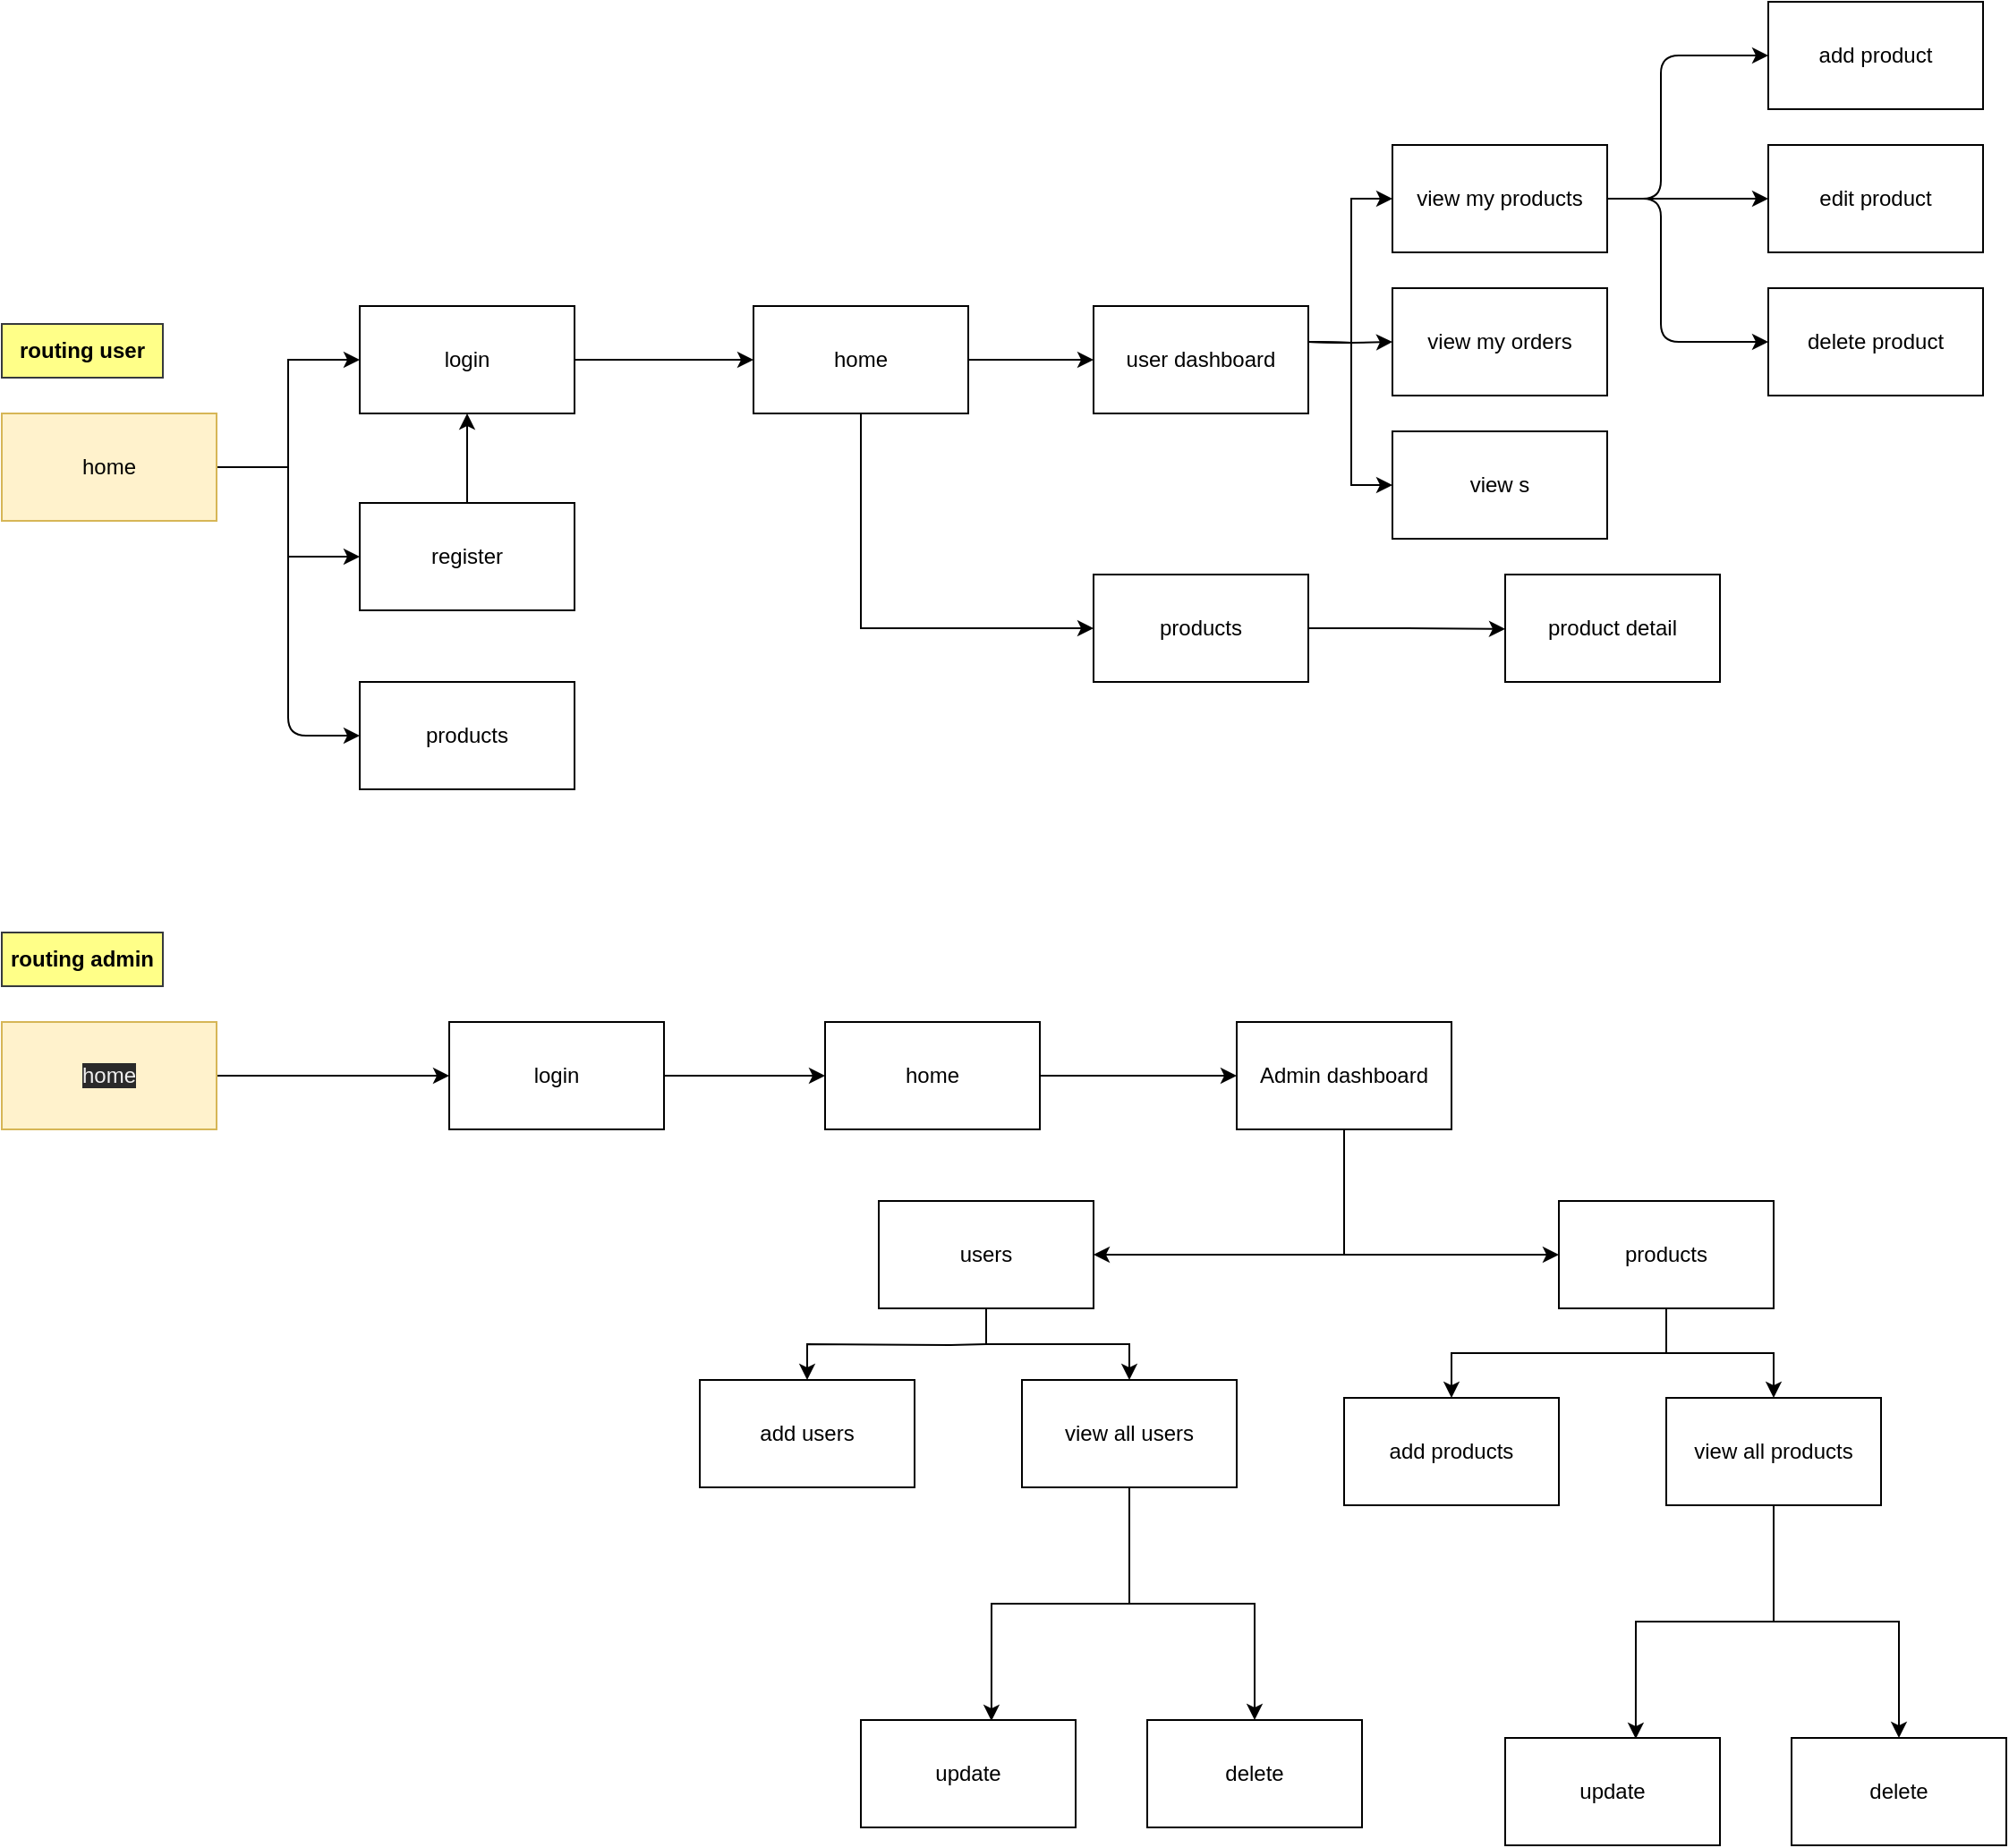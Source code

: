 <mxfile version="14.7.4" type="embed"><diagram id="pK6moic8tZPPqWVi7ZrQ" name="Page-1"><mxGraphModel dx="1612" dy="838" grid="1" gridSize="10" guides="1" tooltips="1" connect="1" arrows="1" fold="1" page="1" pageScale="1" pageWidth="850" pageHeight="1100" background="#FFFFFF" math="0" shadow="0"><root><mxCell id="0"/><mxCell id="1" parent="0"/><mxCell id="3" style="edgeStyle=orthogonalEdgeStyle;rounded=0;orthogonalLoop=1;jettySize=auto;html=1;entryX=0;entryY=0.5;entryDx=0;entryDy=0;" parent="1" target="58" edge="1"><mxGeometry relative="1" as="geometry"><mxPoint x="730" y="240" as="sourcePoint"/></mxGeometry></mxCell><mxCell id="4" style="edgeStyle=orthogonalEdgeStyle;rounded=0;orthogonalLoop=1;jettySize=auto;html=1;entryX=0;entryY=0.5;entryDx=0;entryDy=0;" parent="1" target="59" edge="1"><mxGeometry relative="1" as="geometry"><mxPoint x="730" y="240" as="sourcePoint"/></mxGeometry></mxCell><mxCell id="5" style="edgeStyle=orthogonalEdgeStyle;rounded=0;orthogonalLoop=1;jettySize=auto;html=1;entryX=0;entryY=0.5;entryDx=0;entryDy=0;" parent="1" target="60" edge="1"><mxGeometry relative="1" as="geometry"><mxPoint x="730" y="240" as="sourcePoint"/></mxGeometry></mxCell><mxCell id="7" value="" style="edgeStyle=orthogonalEdgeStyle;rounded=0;orthogonalLoop=1;jettySize=auto;html=1;" parent="1" source="9" target="11" edge="1"><mxGeometry relative="1" as="geometry"/></mxCell><mxCell id="8" style="edgeStyle=orthogonalEdgeStyle;rounded=0;orthogonalLoop=1;jettySize=auto;html=1;entryX=0;entryY=0.5;entryDx=0;entryDy=0;" parent="1" source="9" target="13" edge="1"><mxGeometry relative="1" as="geometry"/></mxCell><mxCell id="9" value="home" style="rounded=0;whiteSpace=wrap;html=1;fillColor=#fff2cc;strokeColor=#d6b656;" parent="1" vertex="1"><mxGeometry y="280" width="120" height="60" as="geometry"/></mxCell><mxCell id="11" value="login" style="whiteSpace=wrap;html=1;rounded=0;" parent="1" vertex="1"><mxGeometry x="200" y="220" width="120" height="60" as="geometry"/></mxCell><mxCell id="13" value="register" style="whiteSpace=wrap;html=1;rounded=0;" parent="1" vertex="1"><mxGeometry x="200" y="330" width="120" height="60" as="geometry"/></mxCell><mxCell id="18" value="routing user" style="rounded=0;whiteSpace=wrap;html=1;fillColor=#ffff88;strokeColor=#36393d;fontStyle=1" parent="1" vertex="1"><mxGeometry y="230" width="90" height="30" as="geometry"/></mxCell><mxCell id="19" style="edgeStyle=orthogonalEdgeStyle;rounded=0;orthogonalLoop=1;jettySize=auto;html=1;entryX=0;entryY=0.5;entryDx=0;entryDy=0;" parent="1" source="20" target="28" edge="1"><mxGeometry relative="1" as="geometry"/></mxCell><mxCell id="20" value="home" style="rounded=0;whiteSpace=wrap;html=1;" parent="1" vertex="1"><mxGeometry x="460" y="620" width="120" height="60" as="geometry"/></mxCell><mxCell id="21" value="" style="edgeStyle=orthogonalEdgeStyle;rounded=0;orthogonalLoop=1;jettySize=auto;html=1;" parent="1" source="22" target="24" edge="1"><mxGeometry relative="1" as="geometry"/></mxCell><mxCell id="22" value="&lt;span style=&quot;color: rgb(240 , 240 , 240) ; background-color: rgb(42 , 42 , 42)&quot;&gt;home&lt;/span&gt;" style="rounded=0;whiteSpace=wrap;html=1;fillColor=#fff2cc;strokeColor=#d6b656;" parent="1" vertex="1"><mxGeometry y="620" width="120" height="60" as="geometry"/></mxCell><mxCell id="23" style="edgeStyle=orthogonalEdgeStyle;rounded=0;orthogonalLoop=1;jettySize=auto;html=1;entryX=0;entryY=0.5;entryDx=0;entryDy=0;" parent="1" source="24" target="20" edge="1"><mxGeometry relative="1" as="geometry"/></mxCell><mxCell id="24" value="login" style="whiteSpace=wrap;html=1;rounded=0;" parent="1" vertex="1"><mxGeometry x="250" y="620" width="120" height="60" as="geometry"/></mxCell><mxCell id="25" style="edgeStyle=orthogonalEdgeStyle;rounded=0;orthogonalLoop=1;jettySize=auto;html=1;" parent="1" target="32" edge="1"><mxGeometry relative="1" as="geometry"><mxPoint x="550" y="800" as="sourcePoint"/></mxGeometry></mxCell><mxCell id="27" style="edgeStyle=orthogonalEdgeStyle;rounded=0;orthogonalLoop=1;jettySize=auto;html=1;entryX=0.5;entryY=0;entryDx=0;entryDy=0;exitX=0.5;exitY=1;exitDx=0;exitDy=0;" parent="1" source="87" target="54" edge="1"><mxGeometry relative="1" as="geometry"/></mxCell><mxCell id="89" style="edgeStyle=orthogonalEdgeStyle;rounded=0;orthogonalLoop=1;jettySize=auto;html=1;exitX=0.5;exitY=1;exitDx=0;exitDy=0;entryX=1;entryY=0.5;entryDx=0;entryDy=0;" parent="1" source="28" target="87" edge="1"><mxGeometry relative="1" as="geometry"/></mxCell><mxCell id="90" style="edgeStyle=orthogonalEdgeStyle;rounded=0;orthogonalLoop=1;jettySize=auto;html=1;exitX=0.5;exitY=1;exitDx=0;exitDy=0;entryX=0;entryY=0.5;entryDx=0;entryDy=0;" parent="1" source="28" target="91" edge="1"><mxGeometry relative="1" as="geometry"><mxPoint x="800" y="810" as="targetPoint"/></mxGeometry></mxCell><mxCell id="28" value="Admin dashboard" style="rounded=0;whiteSpace=wrap;html=1;" parent="1" vertex="1"><mxGeometry x="690" y="620" width="120" height="60" as="geometry"/></mxCell><mxCell id="32" value="add users" style="rounded=0;whiteSpace=wrap;html=1;" parent="1" vertex="1"><mxGeometry x="390" y="820" width="120" height="60" as="geometry"/></mxCell><mxCell id="38" value="routing admin" style="rounded=0;whiteSpace=wrap;html=1;fillColor=#ffff88;strokeColor=#36393d;fontStyle=1" parent="1" vertex="1"><mxGeometry y="570" width="90" height="30" as="geometry"/></mxCell><mxCell id="52" style="edgeStyle=orthogonalEdgeStyle;rounded=0;orthogonalLoop=1;jettySize=auto;html=1;entryX=0.608;entryY=0.008;entryDx=0;entryDy=0;entryPerimeter=0;" parent="1" source="54" target="56" edge="1"><mxGeometry relative="1" as="geometry"/></mxCell><mxCell id="53" style="edgeStyle=orthogonalEdgeStyle;rounded=0;orthogonalLoop=1;jettySize=auto;html=1;entryX=0.5;entryY=0;entryDx=0;entryDy=0;" parent="1" source="54" target="57" edge="1"><mxGeometry relative="1" as="geometry"/></mxCell><mxCell id="54" value="view all users" style="rounded=0;whiteSpace=wrap;html=1;" parent="1" vertex="1"><mxGeometry x="570" y="820" width="120" height="60" as="geometry"/></mxCell><mxCell id="56" value="update" style="rounded=0;whiteSpace=wrap;html=1;" parent="1" vertex="1"><mxGeometry x="480" y="1010" width="120" height="60" as="geometry"/></mxCell><mxCell id="57" value="delete" style="rounded=0;whiteSpace=wrap;html=1;" parent="1" vertex="1"><mxGeometry x="640" y="1010" width="120" height="60" as="geometry"/></mxCell><mxCell id="58" value="view my products" style="rounded=0;whiteSpace=wrap;html=1;" parent="1" vertex="1"><mxGeometry x="777" y="130" width="120" height="60" as="geometry"/></mxCell><mxCell id="59" value="view my orders" style="rounded=0;whiteSpace=wrap;html=1;" parent="1" vertex="1"><mxGeometry x="777" y="210" width="120" height="60" as="geometry"/></mxCell><mxCell id="60" value="view s" style="rounded=0;whiteSpace=wrap;html=1;" parent="1" vertex="1"><mxGeometry x="777" y="290" width="120" height="60" as="geometry"/></mxCell><mxCell id="62" value="" style="endArrow=classic;html=1;exitX=1;exitY=0.5;exitDx=0;exitDy=0;" parent="1" source="11" edge="1"><mxGeometry width="50" height="50" relative="1" as="geometry"><mxPoint x="470" y="300" as="sourcePoint"/><mxPoint x="420" y="250" as="targetPoint"/></mxGeometry></mxCell><mxCell id="63" value="user dashboard" style="whiteSpace=wrap;html=1;rounded=0;" parent="1" vertex="1"><mxGeometry x="610" y="220" width="120" height="60" as="geometry"/></mxCell><mxCell id="66" value="" style="endArrow=classic;html=1;exitX=0.5;exitY=0;exitDx=0;exitDy=0;entryX=0.5;entryY=1;entryDx=0;entryDy=0;" parent="1" source="13" target="11" edge="1"><mxGeometry width="50" height="50" relative="1" as="geometry"><mxPoint x="400" y="350" as="sourcePoint"/><mxPoint x="260" y="300" as="targetPoint"/></mxGeometry></mxCell><mxCell id="68" value="" style="endArrow=classic;html=1;exitX=1;exitY=0.5;exitDx=0;exitDy=0;" parent="1" source="58" edge="1"><mxGeometry width="50" height="50" relative="1" as="geometry"><mxPoint x="1027" y="250" as="sourcePoint"/><mxPoint x="987" y="160" as="targetPoint"/></mxGeometry></mxCell><mxCell id="69" value="add product" style="rounded=0;whiteSpace=wrap;html=1;" parent="1" vertex="1"><mxGeometry x="987" y="50" width="120" height="60" as="geometry"/></mxCell><mxCell id="70" value="edit product" style="rounded=0;whiteSpace=wrap;html=1;" parent="1" vertex="1"><mxGeometry x="987" y="130" width="120" height="60" as="geometry"/></mxCell><mxCell id="71" value="delete product" style="rounded=0;whiteSpace=wrap;html=1;" parent="1" vertex="1"><mxGeometry x="987" y="210" width="120" height="60" as="geometry"/></mxCell><mxCell id="72" value="" style="endArrow=classic;html=1;exitX=1;exitY=0.5;exitDx=0;exitDy=0;entryX=0;entryY=0.5;entryDx=0;entryDy=0;" parent="1" source="58" target="71" edge="1"><mxGeometry width="50" height="50" relative="1" as="geometry"><mxPoint x="1037" y="270" as="sourcePoint"/><mxPoint x="1087" y="220" as="targetPoint"/><Array as="points"><mxPoint x="927" y="160"/><mxPoint x="927" y="240"/></Array></mxGeometry></mxCell><mxCell id="79" value="" style="endArrow=classic;html=1;exitX=1;exitY=0.5;exitDx=0;exitDy=0;entryX=0;entryY=0.5;entryDx=0;entryDy=0;entryPerimeter=0;" parent="1" source="58" target="69" edge="1"><mxGeometry width="50" height="50" relative="1" as="geometry"><mxPoint x="1037" y="270" as="sourcePoint"/><mxPoint x="1087" y="220" as="targetPoint"/><Array as="points"><mxPoint x="927" y="160"/><mxPoint x="927" y="80"/></Array></mxGeometry></mxCell><mxCell id="83" value="products" style="whiteSpace=wrap;html=1;rounded=0;" parent="1" vertex="1"><mxGeometry x="200" y="430" width="120" height="60" as="geometry"/></mxCell><mxCell id="84" value="" style="endArrow=classic;html=1;" parent="1" edge="1"><mxGeometry width="50" height="50" relative="1" as="geometry"><mxPoint x="160" y="360" as="sourcePoint"/><mxPoint x="200" y="460" as="targetPoint"/><Array as="points"><mxPoint x="160" y="460"/></Array></mxGeometry></mxCell><mxCell id="87" value="users" style="rounded=0;whiteSpace=wrap;html=1;" parent="1" vertex="1"><mxGeometry x="490" y="720" width="120" height="60" as="geometry"/></mxCell><mxCell id="99" style="edgeStyle=orthogonalEdgeStyle;rounded=0;orthogonalLoop=1;jettySize=auto;html=1;exitX=0.5;exitY=1;exitDx=0;exitDy=0;" parent="1" source="91" target="96" edge="1"><mxGeometry relative="1" as="geometry"/></mxCell><mxCell id="91" value="products" style="rounded=0;whiteSpace=wrap;html=1;" parent="1" vertex="1"><mxGeometry x="870" y="720" width="120" height="60" as="geometry"/></mxCell><mxCell id="92" style="edgeStyle=orthogonalEdgeStyle;rounded=0;orthogonalLoop=1;jettySize=auto;html=1;exitX=0.5;exitY=1;exitDx=0;exitDy=0;" parent="1" source="91" target="93" edge="1"><mxGeometry relative="1" as="geometry"><mxPoint x="930" y="800" as="sourcePoint"/></mxGeometry></mxCell><mxCell id="93" value="add products" style="rounded=0;whiteSpace=wrap;html=1;" parent="1" vertex="1"><mxGeometry x="750" y="830" width="120" height="60" as="geometry"/></mxCell><mxCell id="94" style="edgeStyle=orthogonalEdgeStyle;rounded=0;orthogonalLoop=1;jettySize=auto;html=1;entryX=0.608;entryY=0.008;entryDx=0;entryDy=0;entryPerimeter=0;" parent="1" source="96" target="97" edge="1"><mxGeometry relative="1" as="geometry"/></mxCell><mxCell id="95" style="edgeStyle=orthogonalEdgeStyle;rounded=0;orthogonalLoop=1;jettySize=auto;html=1;entryX=0.5;entryY=0;entryDx=0;entryDy=0;" parent="1" source="96" target="98" edge="1"><mxGeometry relative="1" as="geometry"/></mxCell><mxCell id="96" value="view all products" style="rounded=0;whiteSpace=wrap;html=1;" parent="1" vertex="1"><mxGeometry x="930" y="830" width="120" height="60" as="geometry"/></mxCell><mxCell id="97" value="update" style="rounded=0;whiteSpace=wrap;html=1;" parent="1" vertex="1"><mxGeometry x="840" y="1020" width="120" height="60" as="geometry"/></mxCell><mxCell id="98" value="delete" style="rounded=0;whiteSpace=wrap;html=1;" parent="1" vertex="1"><mxGeometry x="1000" y="1020" width="120" height="60" as="geometry"/></mxCell><mxCell id="101" style="edgeStyle=orthogonalEdgeStyle;rounded=0;orthogonalLoop=1;jettySize=auto;html=1;exitX=1;exitY=0.5;exitDx=0;exitDy=0;entryX=0;entryY=0.5;entryDx=0;entryDy=0;" parent="1" source="100" target="63" edge="1"><mxGeometry relative="1" as="geometry"/></mxCell><mxCell id="103" style="edgeStyle=orthogonalEdgeStyle;rounded=0;orthogonalLoop=1;jettySize=auto;html=1;exitX=0.5;exitY=1;exitDx=0;exitDy=0;entryX=0;entryY=0.5;entryDx=0;entryDy=0;" parent="1" source="100" target="102" edge="1"><mxGeometry relative="1" as="geometry"/></mxCell><mxCell id="100" value="home" style="rounded=0;whiteSpace=wrap;html=1;" parent="1" vertex="1"><mxGeometry x="420" y="220" width="120" height="60" as="geometry"/></mxCell><mxCell id="104" style="edgeStyle=orthogonalEdgeStyle;rounded=0;orthogonalLoop=1;jettySize=auto;html=1;exitX=1;exitY=0.5;exitDx=0;exitDy=0;" parent="1" source="102" edge="1"><mxGeometry relative="1" as="geometry"><mxPoint x="840" y="400.429" as="targetPoint"/></mxGeometry></mxCell><mxCell id="102" value="products" style="whiteSpace=wrap;html=1;rounded=0;" parent="1" vertex="1"><mxGeometry x="610" y="370" width="120" height="60" as="geometry"/></mxCell><mxCell id="105" value="product detail" style="whiteSpace=wrap;html=1;rounded=0;" parent="1" vertex="1"><mxGeometry x="840" y="370" width="120" height="60" as="geometry"/></mxCell></root></mxGraphModel></diagram></mxfile>